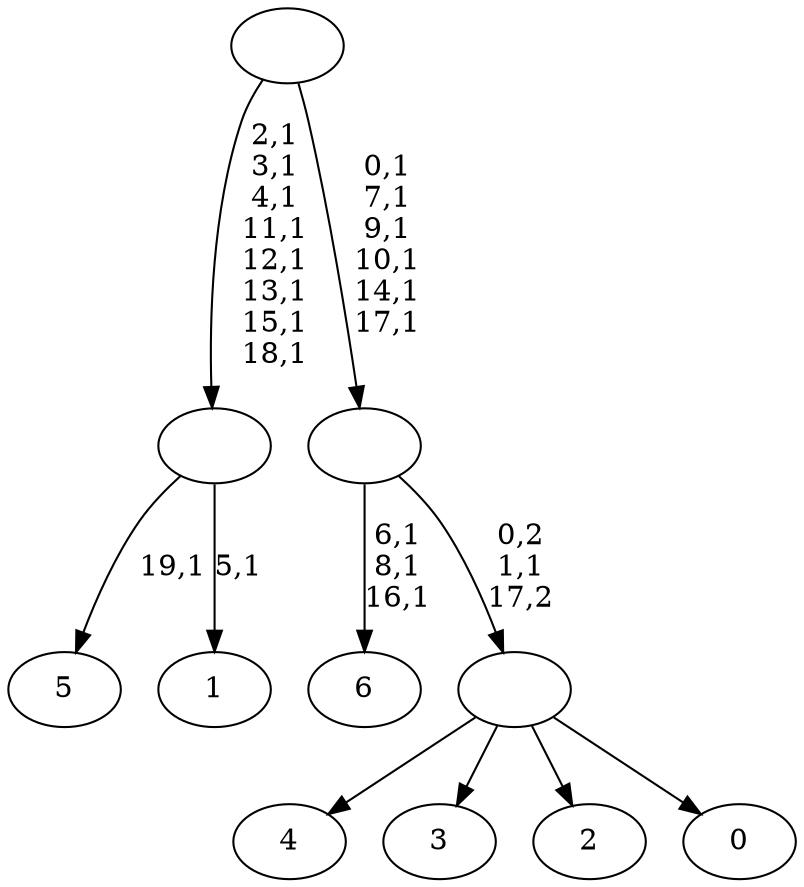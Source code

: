digraph T {
	27 [label="6"]
	23 [label="5"]
	21 [label="4"]
	20 [label="3"]
	19 [label="2"]
	18 [label="1"]
	16 [label=""]
	8 [label="0"]
	7 [label=""]
	6 [label=""]
	0 [label=""]
	16 -> 18 [label="5,1"]
	16 -> 23 [label="19,1"]
	7 -> 21 [label=""]
	7 -> 20 [label=""]
	7 -> 19 [label=""]
	7 -> 8 [label=""]
	6 -> 27 [label="6,1\n8,1\n16,1"]
	6 -> 7 [label="0,2\n1,1\n17,2"]
	0 -> 6 [label="0,1\n7,1\n9,1\n10,1\n14,1\n17,1"]
	0 -> 16 [label="2,1\n3,1\n4,1\n11,1\n12,1\n13,1\n15,1\n18,1"]
}
